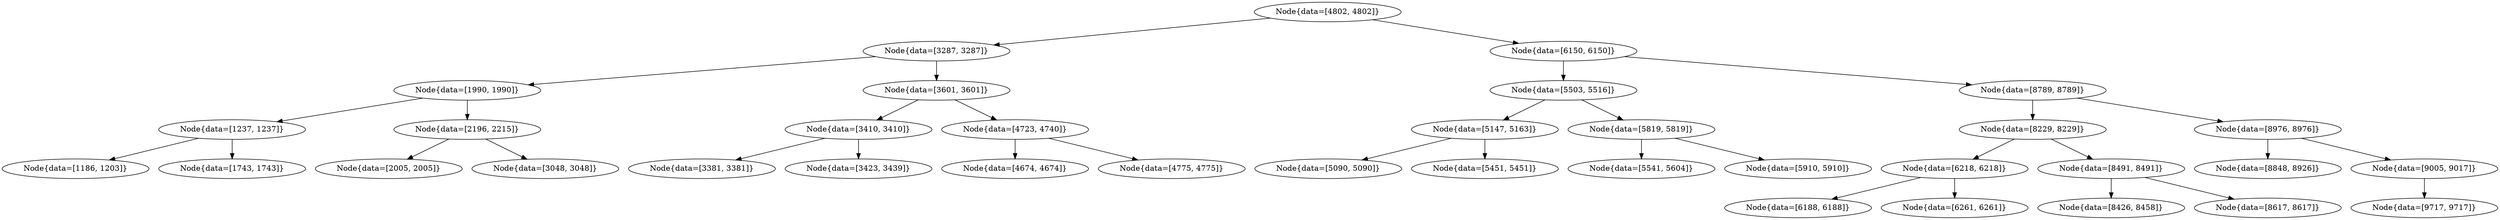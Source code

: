 digraph G{
1681397030 [label="Node{data=[4802, 4802]}"]
1681397030 -> 1177092499
1177092499 [label="Node{data=[3287, 3287]}"]
1177092499 -> 1792516869
1792516869 [label="Node{data=[1990, 1990]}"]
1792516869 -> 801388009
801388009 [label="Node{data=[1237, 1237]}"]
801388009 -> 200377362
200377362 [label="Node{data=[1186, 1203]}"]
801388009 -> 98183526
98183526 [label="Node{data=[1743, 1743]}"]
1792516869 -> 1388477779
1388477779 [label="Node{data=[2196, 2215]}"]
1388477779 -> 1554473375
1554473375 [label="Node{data=[2005, 2005]}"]
1388477779 -> 1534177037
1534177037 [label="Node{data=[3048, 3048]}"]
1177092499 -> 263466012
263466012 [label="Node{data=[3601, 3601]}"]
263466012 -> 1323163740
1323163740 [label="Node{data=[3410, 3410]}"]
1323163740 -> 689036161
689036161 [label="Node{data=[3381, 3381]}"]
1323163740 -> 2144211049
2144211049 [label="Node{data=[3423, 3439]}"]
263466012 -> 1370756928
1370756928 [label="Node{data=[4723, 4740]}"]
1370756928 -> 1892336170
1892336170 [label="Node{data=[4674, 4674]}"]
1370756928 -> 1470153313
1470153313 [label="Node{data=[4775, 4775]}"]
1681397030 -> 1482874276
1482874276 [label="Node{data=[6150, 6150]}"]
1482874276 -> 698212351
698212351 [label="Node{data=[5503, 5516]}"]
698212351 -> 266376052
266376052 [label="Node{data=[5147, 5163]}"]
266376052 -> 1577253667
1577253667 [label="Node{data=[5090, 5090]}"]
266376052 -> 272863930
272863930 [label="Node{data=[5451, 5451]}"]
698212351 -> 1474745706
1474745706 [label="Node{data=[5819, 5819]}"]
1474745706 -> 1544980433
1544980433 [label="Node{data=[5541, 5604]}"]
1474745706 -> 352629907
352629907 [label="Node{data=[5910, 5910]}"]
1482874276 -> 433992395
433992395 [label="Node{data=[8789, 8789]}"]
433992395 -> 2020796703
2020796703 [label="Node{data=[8229, 8229]}"]
2020796703 -> 280150479
280150479 [label="Node{data=[6218, 6218]}"]
280150479 -> 547512166
547512166 [label="Node{data=[6188, 6188]}"]
280150479 -> 1216510419
1216510419 [label="Node{data=[6261, 6261]}"]
2020796703 -> 660036557
660036557 [label="Node{data=[8491, 8491]}"]
660036557 -> 569199185
569199185 [label="Node{data=[8426, 8458]}"]
660036557 -> 327575653
327575653 [label="Node{data=[8617, 8617]}"]
433992395 -> 1217517351
1217517351 [label="Node{data=[8976, 8976]}"]
1217517351 -> 1426420939
1426420939 [label="Node{data=[8848, 8926]}"]
1217517351 -> 510727160
510727160 [label="Node{data=[9005, 9017]}"]
510727160 -> 1041536275
1041536275 [label="Node{data=[9717, 9717]}"]
}